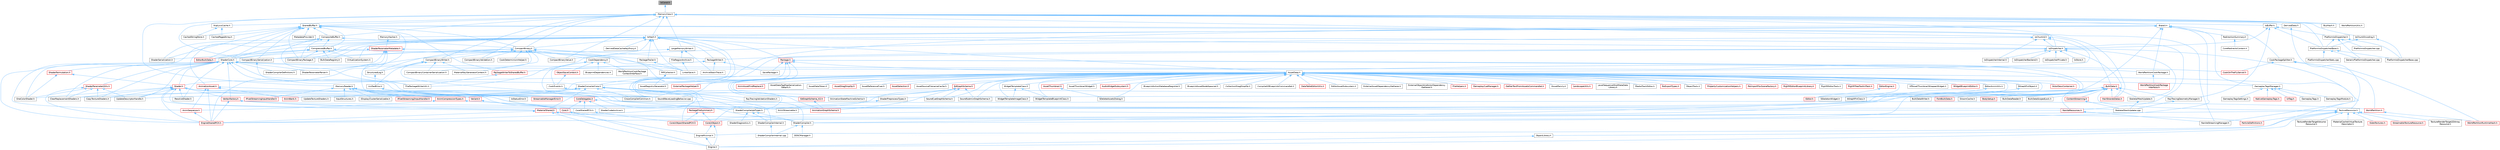 digraph "IsConst.h"
{
 // INTERACTIVE_SVG=YES
 // LATEX_PDF_SIZE
  bgcolor="transparent";
  edge [fontname=Helvetica,fontsize=10,labelfontname=Helvetica,labelfontsize=10];
  node [fontname=Helvetica,fontsize=10,shape=box,height=0.2,width=0.4];
  Node1 [id="Node000001",label="IsConst.h",height=0.2,width=0.4,color="gray40", fillcolor="grey60", style="filled", fontcolor="black",tooltip=" "];
  Node1 -> Node2 [id="edge1_Node000001_Node000002",dir="back",color="steelblue1",style="solid",tooltip=" "];
  Node2 [id="Node000002",label="MemoryView.h",height=0.2,width=0.4,color="grey40", fillcolor="white", style="filled",URL="$db/d99/MemoryView_8h.html",tooltip=" "];
  Node2 -> Node3 [id="edge2_Node000002_Node000003",dir="back",color="steelblue1",style="solid",tooltip=" "];
  Node3 [id="Node000003",label="AnalysisCache.h",height=0.2,width=0.4,color="grey40", fillcolor="white", style="filled",URL="$db/d00/AnalysisCache_8h.html",tooltip=" "];
  Node3 -> Node4 [id="edge3_Node000003_Node000004",dir="back",color="steelblue1",style="solid",tooltip=" "];
  Node4 [id="Node000004",label="CachedPagedArray.h",height=0.2,width=0.4,color="grey40", fillcolor="white", style="filled",URL="$d1/d5f/CachedPagedArray_8h.html",tooltip=" "];
  Node3 -> Node5 [id="edge4_Node000003_Node000005",dir="back",color="steelblue1",style="solid",tooltip=" "];
  Node5 [id="Node000005",label="CachedStringStore.h",height=0.2,width=0.4,color="grey40", fillcolor="white", style="filled",URL="$d2/d50/CachedStringStore_8h.html",tooltip=" "];
  Node2 -> Node6 [id="edge5_Node000002_Node000006",dir="back",color="steelblue1",style="solid",tooltip=" "];
  Node6 [id="Node000006",label="Blake3.h",height=0.2,width=0.4,color="grey40", fillcolor="white", style="filled",URL="$d2/db0/Blake3_8h.html",tooltip=" "];
  Node6 -> Node7 [id="edge6_Node000006_Node000007",dir="back",color="steelblue1",style="solid",tooltip=" "];
  Node7 [id="Node000007",label="CookPackageSplitter.h",height=0.2,width=0.4,color="grey40", fillcolor="white", style="filled",URL="$da/db3/CookPackageSplitter_8h.html",tooltip=" "];
  Node7 -> Node8 [id="edge7_Node000007_Node000008",dir="back",color="steelblue1",style="solid",tooltip=" "];
  Node8 [id="Node000008",label="CookOnTheFlyServer.h",height=0.2,width=0.4,color="red", fillcolor="#FFF0F0", style="filled",URL="$dc/dca/CookOnTheFlyServer_8h.html",tooltip=" "];
  Node7 -> Node10 [id="edge8_Node000007_Node000010",dir="back",color="steelblue1",style="solid",tooltip=" "];
  Node10 [id="Node000010",label="WorldPartition.h",height=0.2,width=0.4,color="red", fillcolor="#FFF0F0", style="filled",URL="$de/d1e/WorldPartition_8h.html",tooltip=" "];
  Node10 -> Node19 [id="edge9_Node000010_Node000019",dir="back",color="steelblue1",style="solid",tooltip=" "];
  Node19 [id="Node000019",label="WorldPartitionRuntimeHash.h",height=0.2,width=0.4,color="red", fillcolor="#FFF0F0", style="filled",URL="$d9/df1/WorldPartitionRuntimeHash_8h.html",tooltip=" "];
  Node7 -> Node19 [id="edge10_Node000007_Node000019",dir="back",color="steelblue1",style="solid",tooltip=" "];
  Node6 -> Node28 [id="edge11_Node000006_Node000028",dir="back",color="steelblue1",style="solid",tooltip=" "];
  Node28 [id="Node000028",label="GameplayTagsManager.h",height=0.2,width=0.4,color="grey40", fillcolor="white", style="filled",URL="$d5/dc9/GameplayTagsManager_8h.html",tooltip=" "];
  Node28 -> Node29 [id="edge12_Node000028_Node000029",dir="back",color="steelblue1",style="solid",tooltip=" "];
  Node29 [id="Node000029",label="GameplayTags.h",height=0.2,width=0.4,color="grey40", fillcolor="white", style="filled",URL="$d0/d9b/GameplayTags_8h.html",tooltip=" "];
  Node28 -> Node30 [id="edge13_Node000028_Node000030",dir="back",color="steelblue1",style="solid",tooltip=" "];
  Node30 [id="Node000030",label="GameplayTagsModule.h",height=0.2,width=0.4,color="grey40", fillcolor="white", style="filled",URL="$dc/d65/GameplayTagsModule_8h.html",tooltip=" "];
  Node28 -> Node31 [id="edge14_Node000028_Node000031",dir="back",color="steelblue1",style="solid",tooltip=" "];
  Node31 [id="Node000031",label="GameplayTagsSettings.h",height=0.2,width=0.4,color="grey40", fillcolor="white", style="filled",URL="$d0/dec/GameplayTagsSettings_8h.html",tooltip=" "];
  Node28 -> Node32 [id="edge15_Node000028_Node000032",dir="back",color="steelblue1",style="solid",tooltip=" "];
  Node32 [id="Node000032",label="NativeGameplayTags.h",height=0.2,width=0.4,color="red", fillcolor="#FFF0F0", style="filled",URL="$da/d7f/NativeGameplayTags_8h.html",tooltip=" "];
  Node28 -> Node96 [id="edge16_Node000028_Node000096",dir="back",color="steelblue1",style="solid",tooltip=" "];
  Node96 [id="Node000096",label="UITag.h",height=0.2,width=0.4,color="red", fillcolor="#FFF0F0", style="filled",URL="$d4/da5/UITag_8h.html",tooltip=" "];
  Node6 -> Node100 [id="edge17_Node000006_Node000100",dir="back",color="steelblue1",style="solid",tooltip=" "];
  Node100 [id="Node000100",label="IoHash.h",height=0.2,width=0.4,color="grey40", fillcolor="white", style="filled",URL="$d0/d97/IoHash_8h.html",tooltip=" "];
  Node100 -> Node101 [id="edge18_Node000100_Node000101",dir="back",color="steelblue1",style="solid",tooltip=" "];
  Node101 [id="Node000101",label="AnimBank.h",height=0.2,width=0.4,color="red", fillcolor="#FFF0F0", style="filled",URL="$d6/dc9/AnimBank_8h.html",tooltip=" "];
  Node100 -> Node106 [id="edge19_Node000100_Node000106",dir="back",color="steelblue1",style="solid",tooltip=" "];
  Node106 [id="Node000106",label="AnimSequence.h",height=0.2,width=0.4,color="red", fillcolor="#FFF0F0", style="filled",URL="$d0/d8a/AnimSequence_8h.html",tooltip=" "];
  Node106 -> Node124 [id="edge20_Node000106_Node000124",dir="back",color="steelblue1",style="solid",tooltip=" "];
  Node124 [id="Node000124",label="EngineSharedPCH.h",height=0.2,width=0.4,color="red", fillcolor="#FFF0F0", style="filled",URL="$dc/dbb/EngineSharedPCH_8h.html",tooltip=" "];
  Node100 -> Node133 [id="edge21_Node000100_Node000133",dir="back",color="steelblue1",style="solid",tooltip=" "];
  Node133 [id="Node000133",label="AnimationAsset.h",height=0.2,width=0.4,color="red", fillcolor="#FFF0F0", style="filled",URL="$d4/df8/AnimationAsset_8h.html",tooltip=" "];
  Node133 -> Node101 [id="edge22_Node000133_Node000101",dir="back",color="steelblue1",style="solid",tooltip=" "];
  Node133 -> Node135 [id="edge23_Node000133_Node000135",dir="back",color="steelblue1",style="solid",tooltip=" "];
  Node135 [id="Node000135",label="AnimCompressionTypes.h",height=0.2,width=0.4,color="red", fillcolor="#FFF0F0", style="filled",URL="$d1/d3b/AnimCompressionTypes_8h.html",tooltip=" "];
  Node135 -> Node106 [id="edge24_Node000135_Node000106",dir="back",color="steelblue1",style="solid",tooltip=" "];
  Node135 -> Node115 [id="edge25_Node000135_Node000115",dir="back",color="steelblue1",style="solid",tooltip=" "];
  Node115 [id="Node000115",label="AnimStreamable.h",height=0.2,width=0.4,color="grey40", fillcolor="white", style="filled",URL="$d1/d46/AnimStreamable_8h.html",tooltip=" "];
  Node133 -> Node106 [id="edge26_Node000133_Node000106",dir="back",color="steelblue1",style="solid",tooltip=" "];
  Node133 -> Node124 [id="edge27_Node000133_Node000124",dir="back",color="steelblue1",style="solid",tooltip=" "];
  Node100 -> Node382 [id="edge28_Node000100_Node000382",dir="back",color="steelblue1",style="solid",tooltip=" "];
  Node382 [id="Node000382",label="AssetData.h",height=0.2,width=0.4,color="grey40", fillcolor="white", style="filled",URL="$d9/d19/AssetData_8h.html",tooltip=" "];
  Node382 -> Node383 [id="edge29_Node000382_Node000383",dir="back",color="steelblue1",style="solid",tooltip=" "];
  Node383 [id="Node000383",label="ActorDescContainer.h",height=0.2,width=0.4,color="red", fillcolor="#FFF0F0", style="filled",URL="$de/df0/ActorDescContainer_8h.html",tooltip=" "];
  Node382 -> Node389 [id="edge30_Node000382_Node000389",dir="back",color="steelblue1",style="solid",tooltip=" "];
  Node389 [id="Node000389",label="AnimAssetFindReplace.h",height=0.2,width=0.4,color="red", fillcolor="#FFF0F0", style="filled",URL="$d2/d3f/AnimAssetFindReplace_8h.html",tooltip=" "];
  Node382 -> Node393 [id="edge31_Node000382_Node000393",dir="back",color="steelblue1",style="solid",tooltip=" "];
  Node393 [id="Node000393",label="AnimationGraphSchema.h",height=0.2,width=0.4,color="red", fillcolor="#FFF0F0", style="filled",URL="$dc/d75/AnimationGraphSchema_8h.html",tooltip=" "];
  Node382 -> Node396 [id="edge32_Node000382_Node000396",dir="back",color="steelblue1",style="solid",tooltip=" "];
  Node396 [id="Node000396",label="AnimationStateMachineSchema.h",height=0.2,width=0.4,color="grey40", fillcolor="white", style="filled",URL="$d7/d8c/AnimationStateMachineSchema_8h.html",tooltip=" "];
  Node382 -> Node397 [id="edge33_Node000382_Node000397",dir="back",color="steelblue1",style="solid",tooltip=" "];
  Node397 [id="Node000397",label="AssetDataTagMapSerialization\lDetails.h",height=0.2,width=0.4,color="grey40", fillcolor="white", style="filled",URL="$d5/d67/AssetDataTagMapSerializationDetails_8h.html",tooltip=" "];
  Node382 -> Node398 [id="edge34_Node000382_Node000398",dir="back",color="steelblue1",style="solid",tooltip=" "];
  Node398 [id="Node000398",label="AssetDataToken.h",height=0.2,width=0.4,color="grey40", fillcolor="white", style="filled",URL="$d2/da5/AssetDataToken_8h.html",tooltip=" "];
  Node382 -> Node399 [id="edge35_Node000382_Node000399",dir="back",color="steelblue1",style="solid",tooltip=" "];
  Node399 [id="Node000399",label="AssetDragDropOp.h",height=0.2,width=0.4,color="red", fillcolor="#FFF0F0", style="filled",URL="$df/dda/AssetDragDropOp_8h.html",tooltip=" "];
  Node382 -> Node401 [id="edge36_Node000382_Node000401",dir="back",color="steelblue1",style="solid",tooltip=" "];
  Node401 [id="Node000401",label="AssetReferenceFixer.h",height=0.2,width=0.4,color="grey40", fillcolor="white", style="filled",URL="$dd/da4/AssetReferenceFixer_8h.html",tooltip=" "];
  Node382 -> Node402 [id="edge37_Node000382_Node000402",dir="back",color="steelblue1",style="solid",tooltip=" "];
  Node402 [id="Node000402",label="AssetRegistryGenerator.h",height=0.2,width=0.4,color="grey40", fillcolor="white", style="filled",URL="$df/dd1/AssetRegistryGenerator_8h.html",tooltip=" "];
  Node382 -> Node403 [id="edge38_Node000382_Node000403",dir="back",color="steelblue1",style="solid",tooltip=" "];
  Node403 [id="Node000403",label="AssetSelection.h",height=0.2,width=0.4,color="red", fillcolor="#FFF0F0", style="filled",URL="$d2/d2c/AssetSelection_8h.html",tooltip=" "];
  Node382 -> Node410 [id="edge39_Node000382_Node000410",dir="back",color="steelblue1",style="solid",tooltip=" "];
  Node410 [id="Node000410",label="AssetSourceFilenameCache.h",height=0.2,width=0.4,color="grey40", fillcolor="white", style="filled",URL="$dd/d16/AssetSourceFilenameCache_8h.html",tooltip=" "];
  Node382 -> Node411 [id="edge40_Node000382_Node000411",dir="back",color="steelblue1",style="solid",tooltip=" "];
  Node411 [id="Node000411",label="AssetThumbnail.h",height=0.2,width=0.4,color="red", fillcolor="#FFF0F0", style="filled",URL="$d7/d61/AssetThumbnail_8h.html",tooltip=" "];
  Node411 -> Node420 [id="edge41_Node000411_Node000420",dir="back",color="steelblue1",style="solid",tooltip=" "];
  Node420 [id="Node000420",label="SDeleteAssetsDialog.h",height=0.2,width=0.4,color="grey40", fillcolor="white", style="filled",URL="$d7/d0d/SDeleteAssetsDialog_8h.html",tooltip=" "];
  Node382 -> Node421 [id="edge42_Node000382_Node000421",dir="back",color="steelblue1",style="solid",tooltip=" "];
  Node421 [id="Node000421",label="AssetThumbnailWidget.h",height=0.2,width=0.4,color="grey40", fillcolor="white", style="filled",URL="$d8/d2a/AssetThumbnailWidget_8h.html",tooltip=" "];
  Node382 -> Node422 [id="edge43_Node000382_Node000422",dir="back",color="steelblue1",style="solid",tooltip=" "];
  Node422 [id="Node000422",label="AudioWidgetSubsystem.h",height=0.2,width=0.4,color="red", fillcolor="#FFF0F0", style="filled",URL="$de/d1b/AudioWidgetSubsystem_8h.html",tooltip=" "];
  Node382 -> Node424 [id="edge44_Node000382_Node000424",dir="back",color="steelblue1",style="solid",tooltip=" "];
  Node424 [id="Node000424",label="BlueprintActionDatabaseRegistrar.h",height=0.2,width=0.4,color="grey40", fillcolor="white", style="filled",URL="$d5/d5d/BlueprintActionDatabaseRegistrar_8h.html",tooltip=" "];
  Node382 -> Node425 [id="edge45_Node000382_Node000425",dir="back",color="steelblue1",style="solid",tooltip=" "];
  Node425 [id="Node000425",label="BlueprintAssetNodeSpawner.h",height=0.2,width=0.4,color="grey40", fillcolor="white", style="filled",URL="$d2/d56/BlueprintAssetNodeSpawner_8h.html",tooltip=" "];
  Node382 -> Node426 [id="edge46_Node000382_Node000426",dir="back",color="steelblue1",style="solid",tooltip=" "];
  Node426 [id="Node000426",label="CollectionDragDropOp.h",height=0.2,width=0.4,color="grey40", fillcolor="white", style="filled",URL="$d6/d23/CollectionDragDropOp_8h.html",tooltip=" "];
  Node382 -> Node427 [id="edge47_Node000382_Node000427",dir="back",color="steelblue1",style="solid",tooltip=" "];
  Node427 [id="Node000427",label="CompileAllBlueprintsCommandlet.h",height=0.2,width=0.4,color="grey40", fillcolor="white", style="filled",URL="$d4/d7d/CompileAllBlueprintsCommandlet_8h.html",tooltip=" "];
  Node382 -> Node428 [id="edge48_Node000382_Node000428",dir="back",color="steelblue1",style="solid",tooltip=" "];
  Node428 [id="Node000428",label="DataTableEditorUtils.h",height=0.2,width=0.4,color="red", fillcolor="#FFF0F0", style="filled",URL="$d6/d6f/DataTableEditorUtils_8h.html",tooltip=" "];
  Node382 -> Node430 [id="edge49_Node000382_Node000430",dir="back",color="steelblue1",style="solid",tooltip=" "];
  Node430 [id="Node000430",label="EdGraphSchema.h",height=0.2,width=0.4,color="red", fillcolor="#FFF0F0", style="filled",URL="$d2/dce/EdGraphSchema_8h.html",tooltip=" "];
  Node430 -> Node393 [id="edge50_Node000430_Node000393",dir="back",color="steelblue1",style="solid",tooltip=" "];
  Node430 -> Node396 [id="edge51_Node000430_Node000396",dir="back",color="steelblue1",style="solid",tooltip=" "];
  Node430 -> Node583 [id="edge52_Node000430_Node000583",dir="back",color="steelblue1",style="solid",tooltip=" "];
  Node583 [id="Node000583",label="EdGraphSchema_K2.h",height=0.2,width=0.4,color="red", fillcolor="#FFF0F0", style="filled",URL="$d0/dcf/EdGraphSchema__K2_8h.html",tooltip=" "];
  Node583 -> Node393 [id="edge53_Node000583_Node000393",dir="back",color="steelblue1",style="solid",tooltip=" "];
  Node430 -> Node124 [id="edge54_Node000430_Node000124",dir="back",color="steelblue1",style="solid",tooltip=" "];
  Node430 -> Node745 [id="edge55_Node000430_Node000745",dir="back",color="steelblue1",style="solid",tooltip=" "];
  Node745 [id="Node000745",label="SoundCueGraphSchema.h",height=0.2,width=0.4,color="grey40", fillcolor="white", style="filled",URL="$d7/d4a/SoundCueGraphSchema_8h.html",tooltip=" "];
  Node430 -> Node457 [id="edge56_Node000430_Node000457",dir="back",color="steelblue1",style="solid",tooltip=" "];
  Node457 [id="Node000457",label="SoundSubmixGraphSchema.h",height=0.2,width=0.4,color="grey40", fillcolor="white", style="filled",URL="$dc/ddf/SoundSubmixGraphSchema_8h.html",tooltip=" "];
  Node382 -> Node583 [id="edge57_Node000382_Node000583",dir="back",color="steelblue1",style="solid",tooltip=" "];
  Node382 -> Node746 [id="edge58_Node000382_Node000746",dir="back",color="steelblue1",style="solid",tooltip=" "];
  Node746 [id="Node000746",label="Editor.h",height=0.2,width=0.4,color="red", fillcolor="#FFF0F0", style="filled",URL="$de/d6e/Editor_8h.html",tooltip=" "];
  Node382 -> Node837 [id="edge59_Node000382_Node000837",dir="back",color="steelblue1",style="solid",tooltip=" "];
  Node837 [id="Node000837",label="EditorAnimUtils.h",height=0.2,width=0.4,color="grey40", fillcolor="white", style="filled",URL="$d1/dd4/EditorAnimUtils_8h.html",tooltip=" "];
  Node837 -> Node780 [id="edge60_Node000837_Node000780",dir="back",color="steelblue1",style="solid",tooltip=" "];
  Node780 [id="Node000780",label="SSkeletonWidget.h",height=0.2,width=0.4,color="grey40", fillcolor="white", style="filled",URL="$dd/da7/SSkeletonWidget_8h.html",tooltip=" "];
  Node382 -> Node838 [id="edge61_Node000382_Node000838",dir="back",color="steelblue1",style="solid",tooltip=" "];
  Node838 [id="Node000838",label="EditorAssetSubsystem.h",height=0.2,width=0.4,color="grey40", fillcolor="white", style="filled",URL="$df/d69/EditorAssetSubsystem_8h.html",tooltip=" "];
  Node382 -> Node839 [id="edge62_Node000382_Node000839",dir="back",color="steelblue1",style="solid",tooltip=" "];
  Node839 [id="Node000839",label="EditorEngine.h",height=0.2,width=0.4,color="red", fillcolor="#FFF0F0", style="filled",URL="$da/d0c/EditorEngine_8h.html",tooltip=" "];
  Node839 -> Node746 [id="edge63_Node000839_Node000746",dir="back",color="steelblue1",style="solid",tooltip=" "];
  Node382 -> Node124 [id="edge64_Node000382_Node000124",dir="back",color="steelblue1",style="solid",tooltip=" "];
  Node382 -> Node842 [id="edge65_Node000382_Node000842",dir="back",color="steelblue1",style="solid",tooltip=" "];
  Node842 [id="Node000842",label="ExternalAssetDependencyGatherer.h",height=0.2,width=0.4,color="grey40", fillcolor="white", style="filled",URL="$da/dbe/ExternalAssetDependencyGatherer_8h.html",tooltip=" "];
  Node382 -> Node843 [id="edge66_Node000382_Node000843",dir="back",color="steelblue1",style="solid",tooltip=" "];
  Node843 [id="Node000843",label="ExternalObjectAndActorDependency\lGatherer.h",height=0.2,width=0.4,color="grey40", fillcolor="white", style="filled",URL="$d3/d4e/ExternalObjectAndActorDependencyGatherer_8h.html",tooltip=" "];
  Node382 -> Node844 [id="edge67_Node000382_Node000844",dir="back",color="steelblue1",style="solid",tooltip=" "];
  Node844 [id="Node000844",label="ExternalPackageHelper.h",height=0.2,width=0.4,color="red", fillcolor="#FFF0F0", style="filled",URL="$d3/d2f/ExternalPackageHelper_8h.html",tooltip=" "];
  Node382 -> Node846 [id="edge68_Node000382_Node000846",dir="back",color="steelblue1",style="solid",tooltip=" "];
  Node846 [id="Node000846",label="FileHelpers.h",height=0.2,width=0.4,color="red", fillcolor="#FFF0F0", style="filled",URL="$d9/d82/FileHelpers_8h.html",tooltip=" "];
  Node382 -> Node848 [id="edge69_Node000382_Node000848",dir="back",color="steelblue1",style="solid",tooltip=" "];
  Node848 [id="Node000848",label="GameplayCueManager.h",height=0.2,width=0.4,color="red", fillcolor="#FFF0F0", style="filled",URL="$d7/d4e/GameplayCueManager_8h.html",tooltip=" "];
  Node382 -> Node28 [id="edge70_Node000382_Node000028",dir="back",color="steelblue1",style="solid",tooltip=" "];
  Node382 -> Node851 [id="edge71_Node000382_Node000851",dir="back",color="steelblue1",style="solid",tooltip=" "];
  Node851 [id="Node000851",label="GatherTextFromAssetsCommandlet.h",height=0.2,width=0.4,color="red", fillcolor="#FFF0F0", style="filled",URL="$df/da5/GatherTextFromAssetsCommandlet_8h.html",tooltip=" "];
  Node382 -> Node852 [id="edge72_Node000382_Node000852",dir="back",color="steelblue1",style="solid",tooltip=" "];
  Node852 [id="Node000852",label="IAssetFamily.h",height=0.2,width=0.4,color="grey40", fillcolor="white", style="filled",URL="$d5/d12/IAssetFamily_8h.html",tooltip=" "];
  Node382 -> Node853 [id="edge73_Node000382_Node000853",dir="back",color="steelblue1",style="solid",tooltip=" "];
  Node853 [id="Node000853",label="LandscapeUtils.h",height=0.2,width=0.4,color="red", fillcolor="#FFF0F0", style="filled",URL="$d0/dc0/LandscapeUtils_8h.html",tooltip=" "];
  Node382 -> Node864 [id="edge74_Node000382_Node000864",dir="back",color="steelblue1",style="solid",tooltip=" "];
  Node864 [id="Node000864",label="LevelSequenceShotMetaData\lLibrary.h",height=0.2,width=0.4,color="grey40", fillcolor="white", style="filled",URL="$d2/d37/LevelSequenceShotMetaDataLibrary_8h.html",tooltip=" "];
  Node382 -> Node865 [id="edge75_Node000382_Node000865",dir="back",color="steelblue1",style="solid",tooltip=" "];
  Node865 [id="Node000865",label="MediaTrackEditor.h",height=0.2,width=0.4,color="grey40", fillcolor="white", style="filled",URL="$d0/d41/MediaTrackEditor_8h.html",tooltip=" "];
  Node382 -> Node866 [id="edge76_Node000382_Node000866",dir="back",color="steelblue1",style="solid",tooltip=" "];
  Node866 [id="Node000866",label="NoExportTypes.h",height=0.2,width=0.4,color="red", fillcolor="#FFF0F0", style="filled",URL="$d3/d21/NoExportTypes_8h.html",tooltip=" "];
  Node382 -> Node971 [id="edge77_Node000382_Node000971",dir="back",color="steelblue1",style="solid",tooltip=" "];
  Node971 [id="Node000971",label="ObjectLibrary.h",height=0.2,width=0.4,color="grey40", fillcolor="white", style="filled",URL="$d8/de1/ObjectLibrary_8h.html",tooltip=" "];
  Node971 -> Node247 [id="edge78_Node000971_Node000247",dir="back",color="steelblue1",style="solid",tooltip=" "];
  Node247 [id="Node000247",label="Engine.h",height=0.2,width=0.4,color="grey40", fillcolor="white", style="filled",URL="$d1/d34/Public_2Engine_8h.html",tooltip=" "];
  Node382 -> Node972 [id="edge79_Node000382_Node000972",dir="back",color="steelblue1",style="solid",tooltip=" "];
  Node972 [id="Node000972",label="ObjectTools.h",height=0.2,width=0.4,color="grey40", fillcolor="white", style="filled",URL="$d3/d71/ObjectTools_8h.html",tooltip=" "];
  Node382 -> Node973 [id="edge80_Node000382_Node000973",dir="back",color="steelblue1",style="solid",tooltip=" "];
  Node973 [id="Node000973",label="PropertyCustomizationHelpers.h",height=0.2,width=0.4,color="red", fillcolor="#FFF0F0", style="filled",URL="$d7/dd0/PropertyCustomizationHelpers_8h.html",tooltip=" "];
  Node382 -> Node975 [id="edge81_Node000382_Node000975",dir="back",color="steelblue1",style="solid",tooltip=" "];
  Node975 [id="Node000975",label="ReimportFbxSceneFactory.h",height=0.2,width=0.4,color="red", fillcolor="#FFF0F0", style="filled",URL="$dc/d5f/ReimportFbxSceneFactory_8h.html",tooltip=" "];
  Node382 -> Node600 [id="edge82_Node000382_Node000600",dir="back",color="steelblue1",style="solid",tooltip=" "];
  Node600 [id="Node000600",label="RigVMEditorBlueprintLibrary.h",height=0.2,width=0.4,color="red", fillcolor="#FFF0F0", style="filled",URL="$d9/d31/RigVMEditorBlueprintLibrary_8h.html",tooltip=" "];
  Node382 -> Node976 [id="edge83_Node000382_Node000976",dir="back",color="steelblue1",style="solid",tooltip=" "];
  Node976 [id="Node000976",label="RigVMEditorTools.h",height=0.2,width=0.4,color="grey40", fillcolor="white", style="filled",URL="$d5/ddd/RigVMEditorTools_8h.html",tooltip=" "];
  Node382 -> Node613 [id="edge84_Node000382_Node000613",dir="back",color="steelblue1",style="solid",tooltip=" "];
  Node613 [id="Node000613",label="RigVMTreeToolkitTask.h",height=0.2,width=0.4,color="red", fillcolor="#FFF0F0", style="filled",URL="$d1/dd5/RigVMTreeToolkitTask_8h.html",tooltip=" "];
  Node382 -> Node420 [id="edge85_Node000382_Node000420",dir="back",color="steelblue1",style="solid",tooltip=" "];
  Node382 -> Node561 [id="edge86_Node000382_Node000561",dir="back",color="steelblue1",style="solid",tooltip=" "];
  Node561 [id="Node000561",label="SGraphPinClass.h",height=0.2,width=0.4,color="grey40", fillcolor="white", style="filled",URL="$df/d8d/SGraphPinClass_8h.html",tooltip=" "];
  Node382 -> Node560 [id="edge87_Node000382_Node000560",dir="back",color="steelblue1",style="solid",tooltip=" "];
  Node560 [id="Node000560",label="SGraphPinObject.h",height=0.2,width=0.4,color="grey40", fillcolor="white", style="filled",URL="$da/dd6/SGraphPinObject_8h.html",tooltip=" "];
  Node560 -> Node561 [id="edge88_Node000560_Node000561",dir="back",color="steelblue1",style="solid",tooltip=" "];
  Node382 -> Node780 [id="edge89_Node000382_Node000780",dir="back",color="steelblue1",style="solid",tooltip=" "];
  Node382 -> Node745 [id="edge90_Node000382_Node000745",dir="back",color="steelblue1",style="solid",tooltip=" "];
  Node382 -> Node457 [id="edge91_Node000382_Node000457",dir="back",color="steelblue1",style="solid",tooltip=" "];
  Node382 -> Node977 [id="edge92_Node000382_Node000977",dir="back",color="steelblue1",style="solid",tooltip=" "];
  Node977 [id="Node000977",label="SoundWaveLoadingBehavior.cpp",height=0.2,width=0.4,color="grey40", fillcolor="white", style="filled",URL="$d7/d95/SoundWaveLoadingBehavior_8cpp.html",tooltip=" "];
  Node382 -> Node978 [id="edge93_Node000382_Node000978",dir="back",color="steelblue1",style="solid",tooltip=" "];
  Node978 [id="Node000978",label="VPAssetThumbnailWrapperWidget.h",height=0.2,width=0.4,color="grey40", fillcolor="white", style="filled",URL="$d8/da8/VPAssetThumbnailWrapperWidget_8h.html",tooltip=" "];
  Node382 -> Node444 [id="edge94_Node000382_Node000444",dir="back",color="steelblue1",style="solid",tooltip=" "];
  Node444 [id="Node000444",label="WidgetBlueprintEditor.h",height=0.2,width=0.4,color="red", fillcolor="#FFF0F0", style="filled",URL="$d6/d04/WidgetBlueprintEditor_8h.html",tooltip=" "];
  Node382 -> Node979 [id="edge95_Node000382_Node000979",dir="back",color="steelblue1",style="solid",tooltip=" "];
  Node979 [id="Node000979",label="WidgetTemplateBlueprintClass.h",height=0.2,width=0.4,color="grey40", fillcolor="white", style="filled",URL="$d4/d8e/WidgetTemplateBlueprintClass_8h.html",tooltip=" "];
  Node382 -> Node980 [id="edge96_Node000382_Node000980",dir="back",color="steelblue1",style="solid",tooltip=" "];
  Node980 [id="Node000980",label="WidgetTemplateClass.h",height=0.2,width=0.4,color="grey40", fillcolor="white", style="filled",URL="$df/da5/WidgetTemplateClass_8h.html",tooltip=" "];
  Node980 -> Node979 [id="edge97_Node000980_Node000979",dir="back",color="steelblue1",style="solid",tooltip=" "];
  Node980 -> Node981 [id="edge98_Node000980_Node000981",dir="back",color="steelblue1",style="solid",tooltip=" "];
  Node981 [id="Node000981",label="WidgetTemplateImageClass.h",height=0.2,width=0.4,color="grey40", fillcolor="white", style="filled",URL="$d1/d00/WidgetTemplateImageClass_8h.html",tooltip=" "];
  Node382 -> Node981 [id="edge99_Node000382_Node000981",dir="back",color="steelblue1",style="solid",tooltip=" "];
  Node100 -> Node982 [id="edge100_Node000100_Node000982",dir="back",color="steelblue1",style="solid",tooltip=" "];
  Node982 [id="Node000982",label="BulkDataRegistry.h",height=0.2,width=0.4,color="grey40", fillcolor="white", style="filled",URL="$da/db4/BulkDataRegistry_8h.html",tooltip=" "];
  Node100 -> Node983 [id="edge101_Node000100_Node000983",dir="back",color="steelblue1",style="solid",tooltip=" "];
  Node983 [id="Node000983",label="CompactBinary.h",height=0.2,width=0.4,color="grey40", fillcolor="white", style="filled",URL="$da/d73/CompactBinary_8h.html",tooltip=" "];
  Node983 -> Node984 [id="edge102_Node000983_Node000984",dir="back",color="steelblue1",style="solid",tooltip=" "];
  Node984 [id="Node000984",label="CompactBinaryContainerSerialization.h",height=0.2,width=0.4,color="grey40", fillcolor="white", style="filled",URL="$d2/df2/CompactBinaryContainerSerialization_8h.html",tooltip=" "];
  Node983 -> Node985 [id="edge103_Node000983_Node000985",dir="back",color="steelblue1",style="solid",tooltip=" "];
  Node985 [id="Node000985",label="CompactBinaryPackage.h",height=0.2,width=0.4,color="grey40", fillcolor="white", style="filled",URL="$de/d7e/CompactBinaryPackage_8h.html",tooltip=" "];
  Node983 -> Node986 [id="edge104_Node000983_Node000986",dir="back",color="steelblue1",style="solid",tooltip=" "];
  Node986 [id="Node000986",label="CompactBinarySerialization.h",height=0.2,width=0.4,color="grey40", fillcolor="white", style="filled",URL="$d5/da9/CompactBinarySerialization_8h.html",tooltip=" "];
  Node986 -> Node977 [id="edge105_Node000986_Node000977",dir="back",color="steelblue1",style="solid",tooltip=" "];
  Node983 -> Node987 [id="edge106_Node000983_Node000987",dir="back",color="steelblue1",style="solid",tooltip=" "];
  Node987 [id="Node000987",label="CompactBinaryValidation.h",height=0.2,width=0.4,color="grey40", fillcolor="white", style="filled",URL="$d8/d9c/CompactBinaryValidation_8h.html",tooltip=" "];
  Node983 -> Node988 [id="edge107_Node000983_Node000988",dir="back",color="steelblue1",style="solid",tooltip=" "];
  Node988 [id="Node000988",label="CompactBinaryValue.h",height=0.2,width=0.4,color="grey40", fillcolor="white", style="filled",URL="$d8/d11/CompactBinaryValue_8h.html",tooltip=" "];
  Node983 -> Node989 [id="edge108_Node000983_Node000989",dir="back",color="steelblue1",style="solid",tooltip=" "];
  Node989 [id="Node000989",label="CompactBinaryWriter.h",height=0.2,width=0.4,color="grey40", fillcolor="white", style="filled",URL="$d1/d47/CompactBinaryWriter_8h.html",tooltip=" "];
  Node989 -> Node984 [id="edge109_Node000989_Node000984",dir="back",color="steelblue1",style="solid",tooltip=" "];
  Node989 -> Node990 [id="edge110_Node000989_Node000990",dir="back",color="steelblue1",style="solid",tooltip=" "];
  Node990 [id="Node000990",label="MaterialKeyGeneratorContext.h",height=0.2,width=0.4,color="grey40", fillcolor="white", style="filled",URL="$d5/d37/MaterialKeyGeneratorContext_8h.html",tooltip=" "];
  Node989 -> Node977 [id="edge111_Node000989_Node000977",dir="back",color="steelblue1",style="solid",tooltip=" "];
  Node989 -> Node991 [id="edge112_Node000989_Node000991",dir="back",color="steelblue1",style="solid",tooltip=" "];
  Node991 [id="Node000991",label="StructuredLog.h",height=0.2,width=0.4,color="grey40", fillcolor="white", style="filled",URL="$da/d8b/StructuredLog_8h.html",tooltip=" "];
  Node991 -> Node992 [id="edge113_Node000991_Node000992",dir="back",color="steelblue1",style="solid",tooltip=" "];
  Node992 [id="Node000992",label="UnifiedError.h",height=0.2,width=0.4,color="grey40", fillcolor="white", style="filled",URL="$d3/ddb/UnifiedError_8h.html",tooltip=" "];
  Node992 -> Node993 [id="edge114_Node000992_Node000993",dir="back",color="steelblue1",style="solid",tooltip=" "];
  Node993 [id="Node000993",label="CoreDelegates.h",height=0.2,width=0.4,color="red", fillcolor="#FFF0F0", style="filled",URL="$d9/dc2/CoreDelegates_8h.html",tooltip=" "];
  Node993 -> Node996 [id="edge115_Node000993_Node000996",dir="back",color="steelblue1",style="solid",tooltip=" "];
  Node996 [id="Node000996",label="Core.h",height=0.2,width=0.4,color="red", fillcolor="#FFF0F0", style="filled",URL="$d6/dd7/Core_8h.html",tooltip=" "];
  Node996 -> Node997 [id="edge116_Node000996_Node000997",dir="back",color="steelblue1",style="solid",tooltip=" "];
  Node997 [id="Node000997",label="CoreUObject.h",height=0.2,width=0.4,color="red", fillcolor="#FFF0F0", style="filled",URL="$d0/ded/CoreUObject_8h.html",tooltip=" "];
  Node997 -> Node247 [id="edge117_Node000997_Node000247",dir="back",color="steelblue1",style="solid",tooltip=" "];
  Node997 -> Node306 [id="edge118_Node000997_Node000306",dir="back",color="steelblue1",style="solid",tooltip=" "];
  Node306 [id="Node000306",label="EngineMinimal.h",height=0.2,width=0.4,color="grey40", fillcolor="white", style="filled",URL="$d0/d2c/EngineMinimal_8h.html",tooltip=" "];
  Node306 -> Node247 [id="edge119_Node000306_Node000247",dir="back",color="steelblue1",style="solid",tooltip=" "];
  Node996 -> Node247 [id="edge120_Node000996_Node000247",dir="back",color="steelblue1",style="solid",tooltip=" "];
  Node993 -> Node1002 [id="edge121_Node000993_Node001002",dir="back",color="steelblue1",style="solid",tooltip=" "];
  Node1002 [id="Node001002",label="CoreSharedPCH.h",height=0.2,width=0.4,color="grey40", fillcolor="white", style="filled",URL="$d8/de5/CoreSharedPCH_8h.html",tooltip=" "];
  Node1002 -> Node1003 [id="edge122_Node001002_Node001003",dir="back",color="steelblue1",style="solid",tooltip=" "];
  Node1003 [id="Node001003",label="CoreUObjectSharedPCH.h",height=0.2,width=0.4,color="red", fillcolor="#FFF0F0", style="filled",URL="$de/d2f/CoreUObjectSharedPCH_8h.html",tooltip=" "];
  Node993 -> Node1187 [id="edge123_Node000993_Node001187",dir="back",color="steelblue1",style="solid",tooltip=" "];
  Node1187 [id="Node001187",label="ShaderCodeArchive.h",height=0.2,width=0.4,color="grey40", fillcolor="white", style="filled",URL="$d4/dfd/ShaderCodeArchive_8h.html",tooltip=" "];
  Node993 -> Node10 [id="edge124_Node000993_Node000010",dir="back",color="steelblue1",style="solid",tooltip=" "];
  Node992 -> Node1269 [id="edge125_Node000992_Node001269",dir="back",color="steelblue1",style="solid",tooltip=" "];
  Node1269 [id="Node001269",label="IoStatusError.h",height=0.2,width=0.4,color="grey40", fillcolor="white", style="filled",URL="$d1/d58/IoStatusError_8h.html",tooltip=" "];
  Node992 -> Node1270 [id="edge126_Node000992_Node001270",dir="back",color="steelblue1",style="solid",tooltip=" "];
  Node1270 [id="Node001270",label="StreamableManagerError.h",height=0.2,width=0.4,color="red", fillcolor="#FFF0F0", style="filled",URL="$d6/db8/StreamableManagerError_8h.html",tooltip=" "];
  Node989 -> Node992 [id="edge127_Node000989_Node000992",dir="back",color="steelblue1",style="solid",tooltip=" "];
  Node983 -> Node1275 [id="edge128_Node000983_Node001275",dir="back",color="steelblue1",style="solid",tooltip=" "];
  Node1275 [id="Node001275",label="CookDependency.h",height=0.2,width=0.4,color="grey40", fillcolor="white", style="filled",URL="$de/d82/CookDependency_8h.html",tooltip=" "];
  Node1275 -> Node1276 [id="edge129_Node001275_Node001276",dir="back",color="steelblue1",style="solid",tooltip=" "];
  Node1276 [id="Node001276",label="BlueprintDependencies.h",height=0.2,width=0.4,color="grey40", fillcolor="white", style="filled",URL="$d0/d6b/BlueprintDependencies_8h.html",tooltip=" "];
  Node1275 -> Node1277 [id="edge130_Node001275_Node001277",dir="back",color="steelblue1",style="solid",tooltip=" "];
  Node1277 [id="Node001277",label="CookEvents.h",height=0.2,width=0.4,color="grey40", fillcolor="white", style="filled",URL="$d7/dc4/CookEvents_8h.html",tooltip=" "];
  Node1277 -> Node977 [id="edge131_Node001277_Node000977",dir="back",color="steelblue1",style="solid",tooltip=" "];
  Node1275 -> Node1278 [id="edge132_Node001275_Node001278",dir="back",color="steelblue1",style="solid",tooltip=" "];
  Node1278 [id="Node001278",label="ObjectSaveContext.h",height=0.2,width=0.4,color="red", fillcolor="#FFF0F0", style="filled",URL="$d6/d87/ObjectSaveContext_8h.html",tooltip=" "];
  Node1278 -> Node1277 [id="edge133_Node001278_Node001277",dir="back",color="steelblue1",style="solid",tooltip=" "];
  Node1275 -> Node977 [id="edge134_Node001275_Node000977",dir="back",color="steelblue1",style="solid",tooltip=" "];
  Node1275 -> Node1283 [id="edge135_Node001275_Node001283",dir="back",color="steelblue1",style="solid",tooltip=" "];
  Node1283 [id="Node001283",label="WorldPartitionCookPackage\lContextInterface.h",height=0.2,width=0.4,color="grey40", fillcolor="white", style="filled",URL="$de/d74/WorldPartitionCookPackageContextInterface_8h.html",tooltip=" "];
  Node983 -> Node1284 [id="edge136_Node000983_Node001284",dir="back",color="steelblue1",style="solid",tooltip=" "];
  Node1284 [id="Node001284",label="CookDeterminismHelper.h",height=0.2,width=0.4,color="grey40", fillcolor="white", style="filled",URL="$da/d94/CookDeterminismHelper_8h.html",tooltip=" "];
  Node983 -> Node1285 [id="edge137_Node000983_Node001285",dir="back",color="steelblue1",style="solid",tooltip=" "];
  Node1285 [id="Node001285",label="MPCollector.h",height=0.2,width=0.4,color="grey40", fillcolor="white", style="filled",URL="$da/d85/MPCollector_8h.html",tooltip=" "];
  Node1285 -> Node402 [id="edge138_Node001285_Node000402",dir="back",color="steelblue1",style="solid",tooltip=" "];
  Node983 -> Node990 [id="edge139_Node000983_Node000990",dir="back",color="steelblue1",style="solid",tooltip=" "];
  Node983 -> Node1286 [id="edge140_Node000983_Node001286",dir="back",color="steelblue1",style="solid",tooltip=" "];
  Node1286 [id="Node001286",label="PackageWriter.h",height=0.2,width=0.4,color="grey40", fillcolor="white", style="filled",URL="$d4/d04/PackageWriter_8h.html",tooltip=" "];
  Node1286 -> Node1287 [id="edge141_Node001286_Node001287",dir="back",color="steelblue1",style="solid",tooltip=" "];
  Node1287 [id="Node001287",label="ArchiveStackTrace.h",height=0.2,width=0.4,color="grey40", fillcolor="white", style="filled",URL="$d9/d16/ArchiveStackTrace_8h.html",tooltip=" "];
  Node1286 -> Node1288 [id="edge142_Node001286_Node001288",dir="back",color="steelblue1",style="solid",tooltip=" "];
  Node1288 [id="Node001288",label="PackageWriterToSharedBuffer.h",height=0.2,width=0.4,color="red", fillcolor="#FFF0F0", style="filled",URL="$da/d5e/PackageWriterToSharedBuffer_8h.html",tooltip=" "];
  Node1288 -> Node1290 [id="edge143_Node001288_Node001290",dir="back",color="steelblue1",style="solid",tooltip=" "];
  Node1290 [id="Node001290",label="FilePackageWriterUtil.h",height=0.2,width=0.4,color="grey40", fillcolor="white", style="filled",URL="$d2/d7e/FilePackageWriterUtil_8h.html",tooltip=" "];
  Node1286 -> Node1291 [id="edge144_Node001286_Node001291",dir="back",color="steelblue1",style="solid",tooltip=" "];
  Node1291 [id="Node001291",label="SavePackage.h",height=0.2,width=0.4,color="grey40", fillcolor="white", style="filled",URL="$d7/d0a/SavePackage_8h.html",tooltip=" "];
  Node983 -> Node991 [id="edge145_Node000983_Node000991",dir="back",color="steelblue1",style="solid",tooltip=" "];
  Node100 -> Node985 [id="edge146_Node000100_Node000985",dir="back",color="steelblue1",style="solid",tooltip=" "];
  Node100 -> Node986 [id="edge147_Node000100_Node000986",dir="back",color="steelblue1",style="solid",tooltip=" "];
  Node100 -> Node988 [id="edge148_Node000100_Node000988",dir="back",color="steelblue1",style="solid",tooltip=" "];
  Node100 -> Node1292 [id="edge149_Node000100_Node001292",dir="back",color="steelblue1",style="solid",tooltip=" "];
  Node1292 [id="Node001292",label="DerivedDataCacheKeyProxy.h",height=0.2,width=0.4,color="grey40", fillcolor="white", style="filled",URL="$d3/d9d/DerivedDataCacheKeyProxy_8h.html",tooltip=" "];
  Node100 -> Node1293 [id="edge150_Node000100_Node001293",dir="back",color="steelblue1",style="solid",tooltip=" "];
  Node1293 [id="Node001293",label="EditorBulkData.h",height=0.2,width=0.4,color="red", fillcolor="#FFF0F0", style="filled",URL="$d1/d85/EditorBulkData_8h.html",tooltip=" "];
  Node100 -> Node1483 [id="edge151_Node000100_Node001483",dir="back",color="steelblue1",style="solid",tooltip=" "];
  Node1483 [id="Node001483",label="IoDispatcher.h",height=0.2,width=0.4,color="grey40", fillcolor="white", style="filled",URL="$d8/d3c/IoDispatcher_8h.html",tooltip=" "];
  Node1483 -> Node1484 [id="edge152_Node001483_Node001484",dir="back",color="steelblue1",style="solid",tooltip=" "];
  Node1484 [id="Node001484",label="HairStrandsDatas.h",height=0.2,width=0.4,color="red", fillcolor="#FFF0F0", style="filled",URL="$d6/daf/HairStrandsDatas_8h.html",tooltip=" "];
  Node1483 -> Node1489 [id="edge153_Node001483_Node001489",dir="back",color="steelblue1",style="solid",tooltip=" "];
  Node1489 [id="Node001489",label="IoDispatcherBackend.h",height=0.2,width=0.4,color="grey40", fillcolor="white", style="filled",URL="$d3/df3/IoDispatcherBackend_8h.html",tooltip=" "];
  Node1483 -> Node1490 [id="edge154_Node001483_Node001490",dir="back",color="steelblue1",style="solid",tooltip=" "];
  Node1490 [id="Node001490",label="IoDispatcherInternal.h",height=0.2,width=0.4,color="grey40", fillcolor="white", style="filled",URL="$da/dee/IoDispatcherInternal_8h.html",tooltip=" "];
  Node1483 -> Node1491 [id="edge155_Node001483_Node001491",dir="back",color="steelblue1",style="solid",tooltip=" "];
  Node1491 [id="Node001491",label="IoDispatcherPrivate.h",height=0.2,width=0.4,color="grey40", fillcolor="white", style="filled",URL="$d3/dea/IoDispatcherPrivate_8h.html",tooltip=" "];
  Node1483 -> Node1492 [id="edge156_Node001483_Node001492",dir="back",color="steelblue1",style="solid",tooltip=" "];
  Node1492 [id="Node001492",label="IoStore.h",height=0.2,width=0.4,color="grey40", fillcolor="white", style="filled",URL="$d5/d52/IoStore_8h.html",tooltip=" "];
  Node1483 -> Node1493 [id="edge157_Node001483_Node001493",dir="back",color="steelblue1",style="solid",tooltip=" "];
  Node1493 [id="Node001493",label="NaniteStreamingManager.h",height=0.2,width=0.4,color="grey40", fillcolor="white", style="filled",URL="$d2/d3f/NaniteStreamingManager_8h.html",tooltip=" "];
  Node1483 -> Node1286 [id="edge158_Node001483_Node001286",dir="back",color="steelblue1",style="solid",tooltip=" "];
  Node1483 -> Node1187 [id="edge159_Node001483_Node001187",dir="back",color="steelblue1",style="solid",tooltip=" "];
  Node1483 -> Node1356 [id="edge160_Node001483_Node001356",dir="back",color="steelblue1",style="solid",tooltip=" "];
  Node1356 [id="Node001356",label="SkeletalMeshUpdate.h",height=0.2,width=0.4,color="grey40", fillcolor="white", style="filled",URL="$df/d79/SkeletalMeshUpdate_8h.html",tooltip=" "];
  Node1356 -> Node1357 [id="edge161_Node001356_Node001357",dir="back",color="steelblue1",style="solid",tooltip=" "];
  Node1357 [id="Node001357",label="SkeletalMeshUpdate.cpp",height=0.2,width=0.4,color="grey40", fillcolor="white", style="filled",URL="$db/d45/SkeletalMeshUpdate_8cpp.html",tooltip=" "];
  Node100 -> Node1494 [id="edge162_Node000100_Node001494",dir="back",color="steelblue1",style="solid",tooltip=" "];
  Node1494 [id="Node001494",label="LinkerSave.h",height=0.2,width=0.4,color="grey40", fillcolor="white", style="filled",URL="$d5/d31/LinkerSave_8h.html",tooltip=" "];
  Node100 -> Node1495 [id="edge163_Node000100_Node001495",dir="back",color="steelblue1",style="solid",tooltip=" "];
  Node1495 [id="Node001495",label="NaniteResources.h",height=0.2,width=0.4,color="red", fillcolor="#FFF0F0", style="filled",URL="$d7/d8b/NaniteResources_8h.html",tooltip=" "];
  Node1495 -> Node1493 [id="edge164_Node001495_Node001493",dir="back",color="steelblue1",style="solid",tooltip=" "];
  Node100 -> Node1502 [id="edge165_Node000100_Node001502",dir="back",color="steelblue1",style="solid",tooltip=" "];
  Node1502 [id="Node001502",label="Package.h",height=0.2,width=0.4,color="red", fillcolor="#FFF0F0", style="filled",URL="$dd/d79/Package_8h.html",tooltip=" "];
  Node1502 -> Node382 [id="edge166_Node001502_Node000382",dir="back",color="steelblue1",style="solid",tooltip=" "];
  Node1502 -> Node8 [id="edge167_Node001502_Node000008",dir="back",color="steelblue1",style="solid",tooltip=" "];
  Node1502 -> Node997 [id="edge168_Node001502_Node000997",dir="back",color="steelblue1",style="solid",tooltip=" "];
  Node1502 -> Node1003 [id="edge169_Node001502_Node001003",dir="back",color="steelblue1",style="solid",tooltip=" "];
  Node1502 -> Node844 [id="edge170_Node001502_Node000844",dir="back",color="steelblue1",style="solid",tooltip=" "];
  Node1502 -> Node1291 [id="edge171_Node001502_Node001291",dir="back",color="steelblue1",style="solid",tooltip=" "];
  Node1502 -> Node1754 [id="edge172_Node001502_Node001754",dir="back",color="steelblue1",style="solid",tooltip=" "];
  Node1754 [id="Node001754",label="WorldPartitionCookPackage.h",height=0.2,width=0.4,color="grey40", fillcolor="white", style="filled",URL="$da/d8b/WorldPartitionCookPackage_8h.html",tooltip=" "];
  Node1754 -> Node1755 [id="edge173_Node001754_Node001755",dir="back",color="steelblue1",style="solid",tooltip=" "];
  Node1755 [id="Node001755",label="WorldPartitionCookPackage\lInterface.h",height=0.2,width=0.4,color="red", fillcolor="#FFF0F0", style="filled",URL="$de/d38/WorldPartitionCookPackageInterface_8h.html",tooltip=" "];
  Node100 -> Node1760 [id="edge174_Node000100_Node001760",dir="back",color="steelblue1",style="solid",tooltip=" "];
  Node1760 [id="Node001760",label="PackageFileSummary.h",height=0.2,width=0.4,color="red", fillcolor="#FFF0F0", style="filled",URL="$d3/d63/PackageFileSummary_8h.html",tooltip=" "];
  Node1760 -> Node997 [id="edge175_Node001760_Node000997",dir="back",color="steelblue1",style="solid",tooltip=" "];
  Node1760 -> Node1003 [id="edge176_Node001760_Node001003",dir="back",color="steelblue1",style="solid",tooltip=" "];
  Node100 -> Node1815 [id="edge177_Node000100_Node001815",dir="back",color="steelblue1",style="solid",tooltip=" "];
  Node1815 [id="Node001815",label="PackageTrailer.h",height=0.2,width=0.4,color="grey40", fillcolor="white", style="filled",URL="$d5/d12/PackageTrailer_8h.html",tooltip=" "];
  Node1815 -> Node1494 [id="edge178_Node001815_Node001494",dir="back",color="steelblue1",style="solid",tooltip=" "];
  Node100 -> Node1286 [id="edge179_Node000100_Node001286",dir="back",color="steelblue1",style="solid",tooltip=" "];
  Node100 -> Node1816 [id="edge180_Node000100_Node001816",dir="back",color="steelblue1",style="solid",tooltip=" "];
  Node1816 [id="Node001816",label="VirtualizationSystem.h",height=0.2,width=0.4,color="grey40", fillcolor="white", style="filled",URL="$d1/dc4/VirtualizationSystem_8h.html",tooltip=" "];
  Node6 -> Node1817 [id="edge181_Node000006_Node001817",dir="back",color="steelblue1",style="solid",tooltip=" "];
  Node1817 [id="Node001817",label="MemoryHasher.h",height=0.2,width=0.4,color="grey40", fillcolor="white", style="filled",URL="$d5/de0/MemoryHasher_8h.html",tooltip=" "];
  Node1817 -> Node1818 [id="edge182_Node001817_Node001818",dir="back",color="steelblue1",style="solid",tooltip=" "];
  Node1818 [id="Node001818",label="ShaderParameterMetadata.h",height=0.2,width=0.4,color="red", fillcolor="#FFF0F0", style="filled",URL="$d6/df9/ShaderParameterMetadata_8h.html",tooltip=" "];
  Node1818 -> Node1820 [id="edge183_Node001818_Node001820",dir="back",color="steelblue1",style="solid",tooltip=" "];
  Node1820 [id="Node001820",label="Shader.h",height=0.2,width=0.4,color="red", fillcolor="#FFF0F0", style="filled",URL="$d2/dac/Shader_8h.html",tooltip=" "];
  Node1820 -> Node1821 [id="edge184_Node001820_Node001821",dir="back",color="steelblue1",style="solid",tooltip=" "];
  Node1821 [id="Node001821",label="ClearReplacementShaders.h",height=0.2,width=0.4,color="grey40", fillcolor="white", style="filled",URL="$d9/d4e/ClearReplacementShaders_8h.html",tooltip=" "];
  Node1820 -> Node1824 [id="edge185_Node001820_Node001824",dir="back",color="steelblue1",style="solid",tooltip=" "];
  Node1824 [id="Node001824",label="CopyTextureShaders.h",height=0.2,width=0.4,color="grey40", fillcolor="white", style="filled",URL="$dc/d7f/CopyTextureShaders_8h.html",tooltip=" "];
  Node1820 -> Node124 [id="edge186_Node001820_Node000124",dir="back",color="steelblue1",style="solid",tooltip=" "];
  Node1820 -> Node1845 [id="edge187_Node001820_Node001845",dir="back",color="steelblue1",style="solid",tooltip=" "];
  Node1845 [id="Node001845",label="MaterialShared.h",height=0.2,width=0.4,color="red", fillcolor="#FFF0F0", style="filled",URL="$d7/d0b/MaterialShared_8h.html",tooltip=" "];
  Node1845 -> Node247 [id="edge188_Node001845_Node000247",dir="back",color="steelblue1",style="solid",tooltip=" "];
  Node1845 -> Node306 [id="edge189_Node001845_Node000306",dir="back",color="steelblue1",style="solid",tooltip=" "];
  Node1845 -> Node124 [id="edge190_Node001845_Node000124",dir="back",color="steelblue1",style="solid",tooltip=" "];
  Node1845 -> Node1851 [id="edge191_Node001845_Node001851",dir="back",color="steelblue1",style="solid",tooltip=" "];
  Node1851 [id="Node001851",label="ParticleDefinitions.h",height=0.2,width=0.4,color="red", fillcolor="#FFF0F0", style="filled",URL="$db/dde/ParticleDefinitions_8h.html",tooltip=" "];
  Node1820 -> Node1834 [id="edge192_Node001820_Node001834",dir="back",color="steelblue1",style="solid",tooltip=" "];
  Node1834 [id="Node001834",label="OneColorShader.h",height=0.2,width=0.4,color="grey40", fillcolor="white", style="filled",URL="$dc/d2c/OneColorShader_8h.html",tooltip=" "];
  Node1820 -> Node1836 [id="edge193_Node001820_Node001836",dir="back",color="steelblue1",style="solid",tooltip=" "];
  Node1836 [id="Node001836",label="ResolveShader.h",height=0.2,width=0.4,color="grey40", fillcolor="white", style="filled",URL="$d0/d1c/ResolveShader_8h.html",tooltip=" "];
  Node1820 -> Node1187 [id="edge194_Node001820_Node001187",dir="back",color="steelblue1",style="solid",tooltip=" "];
  Node1820 -> Node1996 [id="edge195_Node001820_Node001996",dir="back",color="steelblue1",style="solid",tooltip=" "];
  Node1996 [id="Node001996",label="ShaderCompiler.h",height=0.2,width=0.4,color="grey40", fillcolor="white", style="filled",URL="$d4/de9/ShaderCompiler_8h.html",tooltip=" "];
  Node1996 -> Node1997 [id="edge196_Node001996_Node001997",dir="back",color="steelblue1",style="solid",tooltip=" "];
  Node1997 [id="Node001997",label="ODSCManager.h",height=0.2,width=0.4,color="grey40", fillcolor="white", style="filled",URL="$d9/d08/ODSCManager_8h.html",tooltip=" "];
  Node1996 -> Node1998 [id="edge197_Node001996_Node001998",dir="back",color="steelblue1",style="solid",tooltip=" "];
  Node1998 [id="Node001998",label="ShaderCompilerInternal.cpp",height=0.2,width=0.4,color="grey40", fillcolor="white", style="filled",URL="$db/dce/ShaderCompilerInternal_8cpp.html",tooltip=" "];
  Node1820 -> Node1999 [id="edge198_Node001820_Node001999",dir="back",color="steelblue1",style="solid",tooltip=" "];
  Node1999 [id="Node001999",label="ShaderCompilerJobTypes.h",height=0.2,width=0.4,color="grey40", fillcolor="white", style="filled",URL="$d4/df1/ShaderCompilerJobTypes_8h.html",tooltip=" "];
  Node1999 -> Node1996 [id="edge199_Node001999_Node001996",dir="back",color="steelblue1",style="solid",tooltip=" "];
  Node1999 -> Node2000 [id="edge200_Node001999_Node002000",dir="back",color="steelblue1",style="solid",tooltip=" "];
  Node2000 [id="Node002000",label="ShaderCompilerInternal.h",height=0.2,width=0.4,color="grey40", fillcolor="white", style="filled",URL="$df/dff/ShaderCompilerInternal_8h.html",tooltip=" "];
  Node2000 -> Node1998 [id="edge201_Node002000_Node001998",dir="back",color="steelblue1",style="solid",tooltip=" "];
  Node1999 -> Node2001 [id="edge202_Node001999_Node002001",dir="back",color="steelblue1",style="solid",tooltip=" "];
  Node2001 [id="Node002001",label="ShaderDiagnostics.h",height=0.2,width=0.4,color="grey40", fillcolor="white", style="filled",URL="$d1/d34/ShaderDiagnostics_8h.html",tooltip=" "];
  Node1820 -> Node1842 [id="edge203_Node001820_Node001842",dir="back",color="steelblue1",style="solid",tooltip=" "];
  Node1842 [id="Node001842",label="UpdateDescriptorHandle.h",height=0.2,width=0.4,color="grey40", fillcolor="white", style="filled",URL="$d4/dfc/UpdateDescriptorHandle_8h.html",tooltip=" "];
  Node1820 -> Node1843 [id="edge204_Node001820_Node001843",dir="back",color="steelblue1",style="solid",tooltip=" "];
  Node1843 [id="Node001843",label="UpdateTextureShaders.h",height=0.2,width=0.4,color="grey40", fillcolor="white", style="filled",URL="$d6/d1e/UpdateTextureShaders_8h.html",tooltip=" "];
  Node1820 -> Node2003 [id="edge205_Node001820_Node002003",dir="back",color="steelblue1",style="solid",tooltip=" "];
  Node2003 [id="Node002003",label="VertexFactory.h",height=0.2,width=0.4,color="red", fillcolor="#FFF0F0", style="filled",URL="$d8/dc4/VertexFactory_8h.html",tooltip=" "];
  Node2003 -> Node124 [id="edge206_Node002003_Node000124",dir="back",color="steelblue1",style="solid",tooltip=" "];
  Node2003 -> Node1845 [id="edge207_Node002003_Node001845",dir="back",color="steelblue1",style="solid",tooltip=" "];
  Node2003 -> Node1495 [id="edge208_Node002003_Node001495",dir="back",color="steelblue1",style="solid",tooltip=" "];
  Node2003 -> Node1999 [id="edge209_Node002003_Node001999",dir="back",color="steelblue1",style="solid",tooltip=" "];
  Node1818 -> Node2121 [id="edge210_Node001818_Node002121",dir="back",color="steelblue1",style="solid",tooltip=" "];
  Node2121 [id="Node002121",label="ShaderCompilerCore.h",height=0.2,width=0.4,color="grey40", fillcolor="white", style="filled",URL="$d0/d99/ShaderCompilerCore_8h.html",tooltip=" "];
  Node2121 -> Node1821 [id="edge211_Node002121_Node001821",dir="back",color="steelblue1",style="solid",tooltip=" "];
  Node2121 -> Node1824 [id="edge212_Node002121_Node001824",dir="back",color="steelblue1",style="solid",tooltip=" "];
  Node2121 -> Node2122 [id="edge213_Node002121_Node002122",dir="back",color="steelblue1",style="solid",tooltip=" "];
  Node2122 [id="Node002122",label="CrossCompilerCommon.h",height=0.2,width=0.4,color="grey40", fillcolor="white", style="filled",URL="$d4/d2c/CrossCompilerCommon_8h.html",tooltip=" "];
  Node2121 -> Node1845 [id="edge214_Node002121_Node001845",dir="back",color="steelblue1",style="solid",tooltip=" "];
  Node2121 -> Node1829 [id="edge215_Node002121_Node001829",dir="back",color="steelblue1",style="solid",tooltip=" "];
  Node1829 [id="Node001829",label="RayTracingValidationShaders.h",height=0.2,width=0.4,color="grey40", fillcolor="white", style="filled",URL="$d2/d6c/RayTracingValidationShaders_8h.html",tooltip=" "];
  Node2121 -> Node1996 [id="edge216_Node002121_Node001996",dir="back",color="steelblue1",style="solid",tooltip=" "];
  Node2121 -> Node2000 [id="edge217_Node002121_Node002000",dir="back",color="steelblue1",style="solid",tooltip=" "];
  Node2121 -> Node1999 [id="edge218_Node002121_Node001999",dir="back",color="steelblue1",style="solid",tooltip=" "];
  Node2121 -> Node2123 [id="edge219_Node002121_Node002123",dir="back",color="steelblue1",style="solid",tooltip=" "];
  Node2123 [id="Node002123",label="ShaderPreprocessTypes.h",height=0.2,width=0.4,color="grey40", fillcolor="white", style="filled",URL="$d7/d96/ShaderPreprocessTypes_8h.html",tooltip=" "];
  Node2123 -> Node1999 [id="edge220_Node002123_Node001999",dir="back",color="steelblue1",style="solid",tooltip=" "];
  Node2121 -> Node1842 [id="edge221_Node002121_Node001842",dir="back",color="steelblue1",style="solid",tooltip=" "];
  Node2121 -> Node1843 [id="edge222_Node002121_Node001843",dir="back",color="steelblue1",style="solid",tooltip=" "];
  Node1818 -> Node2124 [id="edge223_Node001818_Node002124",dir="back",color="steelblue1",style="solid",tooltip=" "];
  Node2124 [id="Node002124",label="ShaderCompilerDefinitions.h",height=0.2,width=0.4,color="grey40", fillcolor="white", style="filled",URL="$d1/dc9/ShaderCompilerDefinitions_8h.html",tooltip=" "];
  Node1818 -> Node2125 [id="edge224_Node001818_Node002125",dir="back",color="steelblue1",style="solid",tooltip=" "];
  Node2125 [id="Node002125",label="ShaderCore.h",height=0.2,width=0.4,color="grey40", fillcolor="white", style="filled",URL="$d2/dc9/ShaderCore_8h.html",tooltip=" "];
  Node2125 -> Node1821 [id="edge225_Node002125_Node001821",dir="back",color="steelblue1",style="solid",tooltip=" "];
  Node2125 -> Node1824 [id="edge226_Node002125_Node001824",dir="back",color="steelblue1",style="solid",tooltip=" "];
  Node2125 -> Node2122 [id="edge227_Node002125_Node002122",dir="back",color="steelblue1",style="solid",tooltip=" "];
  Node2125 -> Node124 [id="edge228_Node002125_Node000124",dir="back",color="steelblue1",style="solid",tooltip=" "];
  Node2125 -> Node1834 [id="edge229_Node002125_Node001834",dir="back",color="steelblue1",style="solid",tooltip=" "];
  Node2125 -> Node1836 [id="edge230_Node002125_Node001836",dir="back",color="steelblue1",style="solid",tooltip=" "];
  Node2125 -> Node1820 [id="edge231_Node002125_Node001820",dir="back",color="steelblue1",style="solid",tooltip=" "];
  Node2125 -> Node1996 [id="edge232_Node002125_Node001996",dir="back",color="steelblue1",style="solid",tooltip=" "];
  Node2125 -> Node2121 [id="edge233_Node002125_Node002121",dir="back",color="steelblue1",style="solid",tooltip=" "];
  Node2125 -> Node2124 [id="edge234_Node002125_Node002124",dir="back",color="steelblue1",style="solid",tooltip=" "];
  Node2125 -> Node2126 [id="edge235_Node002125_Node002126",dir="back",color="steelblue1",style="solid",tooltip=" "];
  Node2126 [id="Node002126",label="ShaderParameterParser.h",height=0.2,width=0.4,color="grey40", fillcolor="white", style="filled",URL="$d0/d21/ShaderParameterParser_8h.html",tooltip=" "];
  Node2125 -> Node2127 [id="edge236_Node002125_Node002127",dir="back",color="steelblue1",style="solid",tooltip=" "];
  Node2127 [id="Node002127",label="ShaderParameterUtils.h",height=0.2,width=0.4,color="red", fillcolor="#FFF0F0", style="filled",URL="$d9/dfb/ShaderParameterUtils_8h.html",tooltip=" "];
  Node2127 -> Node1821 [id="edge237_Node002127_Node001821",dir="back",color="steelblue1",style="solid",tooltip=" "];
  Node2127 -> Node1824 [id="edge238_Node002127_Node001824",dir="back",color="steelblue1",style="solid",tooltip=" "];
  Node2127 -> Node124 [id="edge239_Node002127_Node000124",dir="back",color="steelblue1",style="solid",tooltip=" "];
  Node2127 -> Node1834 [id="edge240_Node002127_Node001834",dir="back",color="steelblue1",style="solid",tooltip=" "];
  Node2127 -> Node1842 [id="edge241_Node002127_Node001842",dir="back",color="steelblue1",style="solid",tooltip=" "];
  Node2125 -> Node2128 [id="edge242_Node002125_Node002128",dir="back",color="steelblue1",style="solid",tooltip=" "];
  Node2128 [id="Node002128",label="ShaderPermutation.h",height=0.2,width=0.4,color="red", fillcolor="#FFF0F0", style="filled",URL="$d5/d15/ShaderPermutation_8h.html",tooltip=" "];
  Node2128 -> Node1834 [id="edge243_Node002128_Node001834",dir="back",color="steelblue1",style="solid",tooltip=" "];
  Node2128 -> Node1820 [id="edge244_Node002128_Node001820",dir="back",color="steelblue1",style="solid",tooltip=" "];
  Node2125 -> Node2123 [id="edge245_Node002125_Node002123",dir="back",color="steelblue1",style="solid",tooltip=" "];
  Node2125 -> Node1842 [id="edge246_Node002125_Node001842",dir="back",color="steelblue1",style="solid",tooltip=" "];
  Node2125 -> Node2003 [id="edge247_Node002125_Node002003",dir="back",color="steelblue1",style="solid",tooltip=" "];
  Node1818 -> Node2126 [id="edge248_Node001818_Node002126",dir="back",color="steelblue1",style="solid",tooltip=" "];
  Node6 -> Node2201 [id="edge249_Node000006_Node002201",dir="back",color="steelblue1",style="solid",tooltip=" "];
  Node2201 [id="Node002201",label="RedirectionSummary.h",height=0.2,width=0.4,color="grey40", fillcolor="white", style="filled",URL="$d8/d9a/RedirectionSummary_8h.html",tooltip=" "];
  Node2201 -> Node2202 [id="edge250_Node002201_Node002202",dir="back",color="steelblue1",style="solid",tooltip=" "];
  Node2202 [id="Node002202",label="CoreRedirectsContext.h",height=0.2,width=0.4,color="grey40", fillcolor="white", style="filled",URL="$da/d3c/CoreRedirectsContext_8h.html",tooltip=" "];
  Node6 -> Node1996 [id="edge251_Node000006_Node001996",dir="back",color="steelblue1",style="solid",tooltip=" "];
  Node6 -> Node2121 [id="edge252_Node000006_Node002121",dir="back",color="steelblue1",style="solid",tooltip=" "];
  Node6 -> Node1999 [id="edge253_Node000006_Node001999",dir="back",color="steelblue1",style="solid",tooltip=" "];
  Node6 -> Node1754 [id="edge254_Node000006_Node001754",dir="back",color="steelblue1",style="solid",tooltip=" "];
  Node2 -> Node2203 [id="edge255_Node000002_Node002203",dir="back",color="steelblue1",style="solid",tooltip=" "];
  Node2203 [id="Node002203",label="BuzHash.h",height=0.2,width=0.4,color="grey40", fillcolor="white", style="filled",URL="$d7/d2e/BuzHash_8h.html",tooltip=" "];
  Node2 -> Node983 [id="edge256_Node000002_Node000983",dir="back",color="steelblue1",style="solid",tooltip=" "];
  Node2 -> Node986 [id="edge257_Node000002_Node000986",dir="back",color="steelblue1",style="solid",tooltip=" "];
  Node2 -> Node987 [id="edge258_Node000002_Node000987",dir="back",color="steelblue1",style="solid",tooltip=" "];
  Node2 -> Node988 [id="edge259_Node000002_Node000988",dir="back",color="steelblue1",style="solid",tooltip=" "];
  Node2 -> Node989 [id="edge260_Node000002_Node000989",dir="back",color="steelblue1",style="solid",tooltip=" "];
  Node2 -> Node2204 [id="edge261_Node000002_Node002204",dir="back",color="steelblue1",style="solid",tooltip=" "];
  Node2204 [id="Node002204",label="CompositeBuffer.h",height=0.2,width=0.4,color="grey40", fillcolor="white", style="filled",URL="$da/d4b/CompositeBuffer_8h.html",tooltip=" "];
  Node2204 -> Node983 [id="edge262_Node002204_Node000983",dir="back",color="steelblue1",style="solid",tooltip=" "];
  Node2204 -> Node985 [id="edge263_Node002204_Node000985",dir="back",color="steelblue1",style="solid",tooltip=" "];
  Node2204 -> Node2205 [id="edge264_Node002204_Node002205",dir="back",color="steelblue1",style="solid",tooltip=" "];
  Node2205 [id="Node002205",label="CompressedBuffer.h",height=0.2,width=0.4,color="grey40", fillcolor="white", style="filled",URL="$dd/d04/CompressedBuffer_8h.html",tooltip=" "];
  Node2205 -> Node982 [id="edge265_Node002205_Node000982",dir="back",color="steelblue1",style="solid",tooltip=" "];
  Node2205 -> Node985 [id="edge266_Node002205_Node000985",dir="back",color="steelblue1",style="solid",tooltip=" "];
  Node2205 -> Node1293 [id="edge267_Node002205_Node001293",dir="back",color="steelblue1",style="solid",tooltip=" "];
  Node2205 -> Node1494 [id="edge268_Node002205_Node001494",dir="back",color="steelblue1",style="solid",tooltip=" "];
  Node2205 -> Node1815 [id="edge269_Node002205_Node001815",dir="back",color="steelblue1",style="solid",tooltip=" "];
  Node2205 -> Node2125 [id="edge270_Node002205_Node002125",dir="back",color="steelblue1",style="solid",tooltip=" "];
  Node2205 -> Node2206 [id="edge271_Node002205_Node002206",dir="back",color="steelblue1",style="solid",tooltip=" "];
  Node2206 [id="Node002206",label="ShaderSerialization.h",height=0.2,width=0.4,color="grey40", fillcolor="white", style="filled",URL="$d1/db0/ShaderSerialization_8h.html",tooltip=" "];
  Node2205 -> Node1816 [id="edge272_Node002205_Node001816",dir="back",color="steelblue1",style="solid",tooltip=" "];
  Node2204 -> Node1290 [id="edge273_Node002204_Node001290",dir="back",color="steelblue1",style="solid",tooltip=" "];
  Node2204 -> Node2125 [id="edge274_Node002204_Node002125",dir="back",color="steelblue1",style="solid",tooltip=" "];
  Node2204 -> Node2206 [id="edge275_Node002204_Node002206",dir="back",color="steelblue1",style="solid",tooltip=" "];
  Node2 -> Node2207 [id="edge276_Node000002_Node002207",dir="back",color="steelblue1",style="solid",tooltip=" "];
  Node2207 [id="Node002207",label="DerivedData.h",height=0.2,width=0.4,color="grey40", fillcolor="white", style="filled",URL="$dd/d7d/DerivedData_8h.html",tooltip=" "];
  Node2207 -> Node2208 [id="edge277_Node002207_Node002208",dir="back",color="steelblue1",style="solid",tooltip=" "];
  Node2208 [id="Node002208",label="TextureResource.h",height=0.2,width=0.4,color="grey40", fillcolor="white", style="filled",URL="$dd/df3/TextureResource_8h.html",tooltip=" "];
  Node2208 -> Node247 [id="edge278_Node002208_Node000247",dir="back",color="steelblue1",style="solid",tooltip=" "];
  Node2208 -> Node306 [id="edge279_Node002208_Node000306",dir="back",color="steelblue1",style="solid",tooltip=" "];
  Node2208 -> Node124 [id="edge280_Node002208_Node000124",dir="back",color="steelblue1",style="solid",tooltip=" "];
  Node2208 -> Node2209 [id="edge281_Node002208_Node002209",dir="back",color="steelblue1",style="solid",tooltip=" "];
  Node2209 [id="Node002209",label="MaterialCacheVirtualTexture\lDescriptor.h",height=0.2,width=0.4,color="grey40", fillcolor="white", style="filled",URL="$d7/d4c/MaterialCacheVirtualTextureDescriptor_8h.html",tooltip=" "];
  Node2208 -> Node1851 [id="edge282_Node002208_Node001851",dir="back",color="steelblue1",style="solid",tooltip=" "];
  Node2208 -> Node1422 [id="edge283_Node002208_Node001422",dir="back",color="steelblue1",style="solid",tooltip=" "];
  Node1422 [id="Node001422",label="SlateTextures.h",height=0.2,width=0.4,color="red", fillcolor="#FFF0F0", style="filled",URL="$df/d06/SlateTextures_8h.html",tooltip=" "];
  Node2208 -> Node1423 [id="edge284_Node002208_Node001423",dir="back",color="steelblue1",style="solid",tooltip=" "];
  Node1423 [id="Node001423",label="StreamableTextureResource.h",height=0.2,width=0.4,color="red", fillcolor="#FFF0F0", style="filled",URL="$dd/d72/StreamableTextureResource_8h.html",tooltip=" "];
  Node2208 -> Node2210 [id="edge285_Node002208_Node002210",dir="back",color="steelblue1",style="solid",tooltip=" "];
  Node2210 [id="Node002210",label="TextureRenderTarget2DArray\lResource.h",height=0.2,width=0.4,color="grey40", fillcolor="white", style="filled",URL="$dc/df2/TextureRenderTarget2DArrayResource_8h.html",tooltip=" "];
  Node2208 -> Node2211 [id="edge286_Node002208_Node002211",dir="back",color="steelblue1",style="solid",tooltip=" "];
  Node2211 [id="Node002211",label="TextureRenderTargetVolume\lResource.h",height=0.2,width=0.4,color="grey40", fillcolor="white", style="filled",URL="$d0/df7/TextureRenderTargetVolumeResource_8h.html",tooltip=" "];
  Node2 -> Node2212 [id="edge287_Node000002_Node002212",dir="back",color="steelblue1",style="solid",tooltip=" "];
  Node2212 [id="Node002212",label="IoBuffer.h",height=0.2,width=0.4,color="grey40", fillcolor="white", style="filled",URL="$d7/dde/IoBuffer_8h.html",tooltip=" "];
  Node2212 -> Node1483 [id="edge288_Node002212_Node001483",dir="back",color="steelblue1",style="solid",tooltip=" "];
  Node2212 -> Node2213 [id="edge289_Node002212_Node002213",dir="back",color="steelblue1",style="solid",tooltip=" "];
  Node2213 [id="Node002213",label="PlatformIoDispatcher.h",height=0.2,width=0.4,color="grey40", fillcolor="white", style="filled",URL="$df/db8/PlatformIoDispatcher_8h.html",tooltip=" "];
  Node2213 -> Node2214 [id="edge290_Node002213_Node002214",dir="back",color="steelblue1",style="solid",tooltip=" "];
  Node2214 [id="Node002214",label="GenericPlatformIoDispatcher.cpp",height=0.2,width=0.4,color="grey40", fillcolor="white", style="filled",URL="$d3/d36/GenericPlatformIoDispatcher_8cpp.html",tooltip=" "];
  Node2213 -> Node2215 [id="edge291_Node002213_Node002215",dir="back",color="steelblue1",style="solid",tooltip=" "];
  Node2215 [id="Node002215",label="PlatformIoDispatcher.cpp",height=0.2,width=0.4,color="grey40", fillcolor="white", style="filled",URL="$dc/d41/PlatformIoDispatcher_8cpp.html",tooltip=" "];
  Node2213 -> Node2216 [id="edge292_Node002213_Node002216",dir="back",color="steelblue1",style="solid",tooltip=" "];
  Node2216 [id="Node002216",label="PlatformIoDispatcherBase.cpp",height=0.2,width=0.4,color="grey40", fillcolor="white", style="filled",URL="$d6/dce/PlatformIoDispatcherBase_8cpp.html",tooltip=" "];
  Node2213 -> Node2217 [id="edge293_Node002213_Node002217",dir="back",color="steelblue1",style="solid",tooltip=" "];
  Node2217 [id="Node002217",label="PlatformIoDispatcherBase.h",height=0.2,width=0.4,color="grey40", fillcolor="white", style="filled",URL="$d7/d2e/PlatformIoDispatcherBase_8h.html",tooltip=" "];
  Node2217 -> Node2214 [id="edge294_Node002217_Node002214",dir="back",color="steelblue1",style="solid",tooltip=" "];
  Node2217 -> Node2216 [id="edge295_Node002217_Node002216",dir="back",color="steelblue1",style="solid",tooltip=" "];
  Node2217 -> Node2218 [id="edge296_Node002217_Node002218",dir="back",color="steelblue1",style="solid",tooltip=" "];
  Node2218 [id="Node002218",label="PlatformIoDispatcherStats.cpp",height=0.2,width=0.4,color="grey40", fillcolor="white", style="filled",URL="$df/d0f/PlatformIoDispatcherStats_8cpp.html",tooltip=" "];
  Node2212 -> Node2217 [id="edge297_Node002212_Node002217",dir="back",color="steelblue1",style="solid",tooltip=" "];
  Node2212 -> Node2219 [id="edge298_Node002212_Node002219",dir="back",color="steelblue1",style="solid",tooltip=" "];
  Node2219 [id="Node002219",label="RayTracingGeometryManager.h",height=0.2,width=0.4,color="grey40", fillcolor="white", style="filled",URL="$d0/df3/RayTracingGeometryManager_8h.html",tooltip=" "];
  Node2219 -> Node1357 [id="edge299_Node002219_Node001357",dir="back",color="steelblue1",style="solid",tooltip=" "];
  Node2 -> Node2220 [id="edge300_Node000002_Node002220",dir="back",color="steelblue1",style="solid",tooltip=" "];
  Node2220 [id="Node002220",label="IoChunkEncoding.h",height=0.2,width=0.4,color="grey40", fillcolor="white", style="filled",URL="$d9/d87/IoChunkEncoding_8h.html",tooltip=" "];
  Node2220 -> Node2216 [id="edge301_Node002220_Node002216",dir="back",color="steelblue1",style="solid",tooltip=" "];
  Node2220 -> Node2217 [id="edge302_Node002220_Node002217",dir="back",color="steelblue1",style="solid",tooltip=" "];
  Node2 -> Node2221 [id="edge303_Node000002_Node002221",dir="back",color="steelblue1",style="solid",tooltip=" "];
  Node2221 [id="Node002221",label="IoChunkId.h",height=0.2,width=0.4,color="grey40", fillcolor="white", style="filled",URL="$dc/d0d/IoChunkId_8h.html",tooltip=" "];
  Node2221 -> Node382 [id="edge304_Node002221_Node000382",dir="back",color="steelblue1",style="solid",tooltip=" "];
  Node2221 -> Node2222 [id="edge305_Node002221_Node002222",dir="back",color="steelblue1",style="solid",tooltip=" "];
  Node2222 [id="Node002222",label="BulkData.h",height=0.2,width=0.4,color="red", fillcolor="#FFF0F0", style="filled",URL="$d4/d8e/BulkData_8h.html",tooltip=" "];
  Node2222 -> Node135 [id="edge306_Node002222_Node000135",dir="back",color="steelblue1",style="solid",tooltip=" "];
  Node2222 -> Node115 [id="edge307_Node002222_Node000115",dir="back",color="steelblue1",style="solid",tooltip=" "];
  Node2222 -> Node2223 [id="edge308_Node002222_Node002223",dir="back",color="steelblue1",style="solid",tooltip=" "];
  Node2223 [id="Node002223",label="BodySetup.h",height=0.2,width=0.4,color="red", fillcolor="#FFF0F0", style="filled",URL="$d8/d7b/BodySetup_8h.html",tooltip=" "];
  Node2222 -> Node2227 [id="edge309_Node002222_Node002227",dir="back",color="steelblue1",style="solid",tooltip=" "];
  Node2227 [id="Node002227",label="BulkDataReader.h",height=0.2,width=0.4,color="grey40", fillcolor="white", style="filled",URL="$d4/d9b/BulkDataReader_8h.html",tooltip=" "];
  Node2222 -> Node2228 [id="edge310_Node002222_Node002228",dir="back",color="steelblue1",style="solid",tooltip=" "];
  Node2228 [id="Node002228",label="BulkDataScopedLock.h",height=0.2,width=0.4,color="grey40", fillcolor="white", style="filled",URL="$da/d4e/BulkDataScopedLock_8h.html",tooltip=" "];
  Node2222 -> Node2229 [id="edge311_Node002222_Node002229",dir="back",color="steelblue1",style="solid",tooltip=" "];
  Node2229 [id="Node002229",label="BulkDataWriter.h",height=0.2,width=0.4,color="grey40", fillcolor="white", style="filled",URL="$dc/dcb/BulkDataWriter_8h.html",tooltip=" "];
  Node2222 -> Node2230 [id="edge312_Node002222_Node002230",dir="back",color="steelblue1",style="solid",tooltip=" "];
  Node2230 [id="Node002230",label="ContentStreaming.h",height=0.2,width=0.4,color="red", fillcolor="#FFF0F0", style="filled",URL="$dd/d05/ContentStreaming_8h.html",tooltip=" "];
  Node2230 -> Node1357 [id="edge313_Node002230_Node001357",dir="back",color="steelblue1",style="solid",tooltip=" "];
  Node2222 -> Node997 [id="edge314_Node002222_Node000997",dir="back",color="steelblue1",style="solid",tooltip=" "];
  Node2222 -> Node1003 [id="edge315_Node002222_Node001003",dir="back",color="steelblue1",style="solid",tooltip=" "];
  Node2222 -> Node2235 [id="edge316_Node002222_Node002235",dir="back",color="steelblue1",style="solid",tooltip=" "];
  Node2235 [id="Node002235",label="FontBulkData.h",height=0.2,width=0.4,color="red", fillcolor="#FFF0F0", style="filled",URL="$dc/dfb/FontBulkData_8h.html",tooltip=" "];
  Node2222 -> Node1298 [id="edge317_Node002222_Node001298",dir="back",color="steelblue1",style="solid",tooltip=" "];
  Node1298 [id="Node001298",label="GroomCache.h",height=0.2,width=0.4,color="grey40", fillcolor="white", style="filled",URL="$d7/d6e/GroomCache_8h.html",tooltip=" "];
  Node2222 -> Node1484 [id="edge318_Node002222_Node001484",dir="back",color="steelblue1",style="solid",tooltip=" "];
  Node2222 -> Node1495 [id="edge319_Node002222_Node001495",dir="back",color="steelblue1",style="solid",tooltip=" "];
  Node2222 -> Node2219 [id="edge320_Node002222_Node002219",dir="back",color="steelblue1",style="solid",tooltip=" "];
  Node2222 -> Node1356 [id="edge321_Node002222_Node001356",dir="back",color="steelblue1",style="solid",tooltip=" "];
  Node2222 -> Node2208 [id="edge322_Node002222_Node002208",dir="back",color="steelblue1",style="solid",tooltip=" "];
  Node2221 -> Node1290 [id="edge323_Node002221_Node001290",dir="back",color="steelblue1",style="solid",tooltip=" "];
  Node2221 -> Node1483 [id="edge324_Node002221_Node001483",dir="back",color="steelblue1",style="solid",tooltip=" "];
  Node2221 -> Node1490 [id="edge325_Node002221_Node001490",dir="back",color="steelblue1",style="solid",tooltip=" "];
  Node2 -> Node1483 [id="edge326_Node000002_Node001483",dir="back",color="steelblue1",style="solid",tooltip=" "];
  Node2 -> Node100 [id="edge327_Node000002_Node000100",dir="back",color="steelblue1",style="solid",tooltip=" "];
  Node2 -> Node2254 [id="edge328_Node000002_Node002254",dir="back",color="steelblue1",style="solid",tooltip=" "];
  Node2254 [id="Node002254",label="LargeMemoryWriter.h",height=0.2,width=0.4,color="grey40", fillcolor="white", style="filled",URL="$dd/d9e/LargeMemoryWriter_8h.html",tooltip=" "];
  Node2254 -> Node1287 [id="edge329_Node002254_Node001287",dir="back",color="steelblue1",style="solid",tooltip=" "];
  Node2254 -> Node996 [id="edge330_Node002254_Node000996",dir="back",color="steelblue1",style="solid",tooltip=" "];
  Node2254 -> Node2255 [id="edge331_Node002254_Node002255",dir="back",color="steelblue1",style="solid",tooltip=" "];
  Node2255 [id="Node002255",label="FileRegionArchive.h",height=0.2,width=0.4,color="grey40", fillcolor="white", style="filled",URL="$d1/dfe/FileRegionArchive_8h.html",tooltip=" "];
  Node2255 -> Node1494 [id="edge332_Node002255_Node001494",dir="back",color="steelblue1",style="solid",tooltip=" "];
  Node2 -> Node2256 [id="edge333_Node000002_Node002256",dir="back",color="steelblue1",style="solid",tooltip=" "];
  Node2256 [id="Node002256",label="MemoryReader.h",height=0.2,width=0.4,color="grey40", fillcolor="white", style="filled",URL="$da/d8a/MemoryReader_8h.html",tooltip=" "];
  Node2256 -> Node135 [id="edge334_Node002256_Node000135",dir="back",color="steelblue1",style="solid",tooltip=" "];
  Node2256 -> Node996 [id="edge335_Node002256_Node000996",dir="back",color="steelblue1",style="solid",tooltip=" "];
  Node2256 -> Node1002 [id="edge336_Node002256_Node001002",dir="back",color="steelblue1",style="solid",tooltip=" "];
  Node2256 -> Node2257 [id="edge337_Node002256_Node002257",dir="back",color="steelblue1",style="solid",tooltip=" "];
  Node2257 [id="Node002257",label="IDisplayClusterSerializable.h",height=0.2,width=0.4,color="grey40", fillcolor="white", style="filled",URL="$d1/dd9/IDisplayClusterSerializable_8h.html",tooltip=" "];
  Node2256 -> Node1017 [id="edge338_Node002256_Node001017",dir="back",color="steelblue1",style="solid",tooltip=" "];
  Node1017 [id="Node001017",label="IPixelStreaming2InputHandler.h",height=0.2,width=0.4,color="red", fillcolor="#FFF0F0", style="filled",URL="$df/d15/IPixelStreaming2InputHandler_8h.html",tooltip=" "];
  Node2256 -> Node1021 [id="edge339_Node002256_Node001021",dir="back",color="steelblue1",style="solid",tooltip=" "];
  Node1021 [id="Node001021",label="IPixelStreamingInputHandler.h",height=0.2,width=0.4,color="red", fillcolor="#FFF0F0", style="filled",URL="$d2/d0f/IPixelStreamingInputHandler_8h.html",tooltip=" "];
  Node2256 -> Node2258 [id="edge340_Node002256_Node002258",dir="back",color="steelblue1",style="solid",tooltip=" "];
  Node2258 [id="Node002258",label="InputStructures.h",height=0.2,width=0.4,color="grey40", fillcolor="white", style="filled",URL="$de/d51/InputStructures_8h.html",tooltip=" "];
  Node2256 -> Node1357 [id="edge341_Node002256_Node001357",dir="back",color="steelblue1",style="solid",tooltip=" "];
  Node2256 -> Node2259 [id="edge342_Node002256_Node002259",dir="back",color="steelblue1",style="solid",tooltip=" "];
  Node2259 [id="Node002259",label="Variant.h",height=0.2,width=0.4,color="red", fillcolor="#FFF0F0", style="filled",URL="$de/d56/Variant_8h.html",tooltip=" "];
  Node2259 -> Node996 [id="edge343_Node002259_Node000996",dir="back",color="steelblue1",style="solid",tooltip=" "];
  Node2 -> Node2217 [id="edge344_Node000002_Node002217",dir="back",color="steelblue1",style="solid",tooltip=" "];
  Node2 -> Node2667 [id="edge345_Node000002_Node002667",dir="back",color="steelblue1",style="solid",tooltip=" "];
  Node2667 [id="Node002667",label="SharedBuffer.h",height=0.2,width=0.4,color="grey40", fillcolor="white", style="filled",URL="$d8/d2c/SharedBuffer_8h.html",tooltip=" "];
  Node2667 -> Node4 [id="edge346_Node002667_Node000004",dir="back",color="steelblue1",style="solid",tooltip=" "];
  Node2667 -> Node5 [id="edge347_Node002667_Node000005",dir="back",color="steelblue1",style="solid",tooltip=" "];
  Node2667 -> Node983 [id="edge348_Node002667_Node000983",dir="back",color="steelblue1",style="solid",tooltip=" "];
  Node2667 -> Node985 [id="edge349_Node002667_Node000985",dir="back",color="steelblue1",style="solid",tooltip=" "];
  Node2667 -> Node986 [id="edge350_Node002667_Node000986",dir="back",color="steelblue1",style="solid",tooltip=" "];
  Node2667 -> Node2204 [id="edge351_Node002667_Node002204",dir="back",color="steelblue1",style="solid",tooltip=" "];
  Node2667 -> Node2205 [id="edge352_Node002667_Node002205",dir="back",color="steelblue1",style="solid",tooltip=" "];
  Node2667 -> Node1293 [id="edge353_Node002667_Node001293",dir="back",color="steelblue1",style="solid",tooltip=" "];
  Node2667 -> Node1290 [id="edge354_Node002667_Node001290",dir="back",color="steelblue1",style="solid",tooltip=" "];
  Node2667 -> Node1484 [id="edge355_Node002667_Node001484",dir="back",color="steelblue1",style="solid",tooltip=" "];
  Node2667 -> Node2668 [id="edge356_Node002667_Node002668",dir="back",color="steelblue1",style="solid",tooltip=" "];
  Node2668 [id="Node002668",label="MetadataProvider.h",height=0.2,width=0.4,color="grey40", fillcolor="white", style="filled",URL="$d5/d1f/MetadataProvider_8h.html",tooltip=" "];
  Node2667 -> Node1493 [id="edge357_Node002667_Node001493",dir="back",color="steelblue1",style="solid",tooltip=" "];
  Node2667 -> Node1288 [id="edge358_Node002667_Node001288",dir="back",color="steelblue1",style="solid",tooltip=" "];
  Node2667 -> Node2125 [id="edge359_Node002667_Node002125",dir="back",color="steelblue1",style="solid",tooltip=" "];
  Node2667 -> Node2206 [id="edge360_Node002667_Node002206",dir="back",color="steelblue1",style="solid",tooltip=" "];
  Node2 -> Node2669 [id="edge361_Node000002_Node002669",dir="back",color="steelblue1",style="solid",tooltip=" "];
  Node2669 [id="Node002669",label="WorldPartitionUtils.h",height=0.2,width=0.4,color="grey40", fillcolor="white", style="filled",URL="$d7/de8/WorldPartitionUtils_8h.html",tooltip=" "];
}
